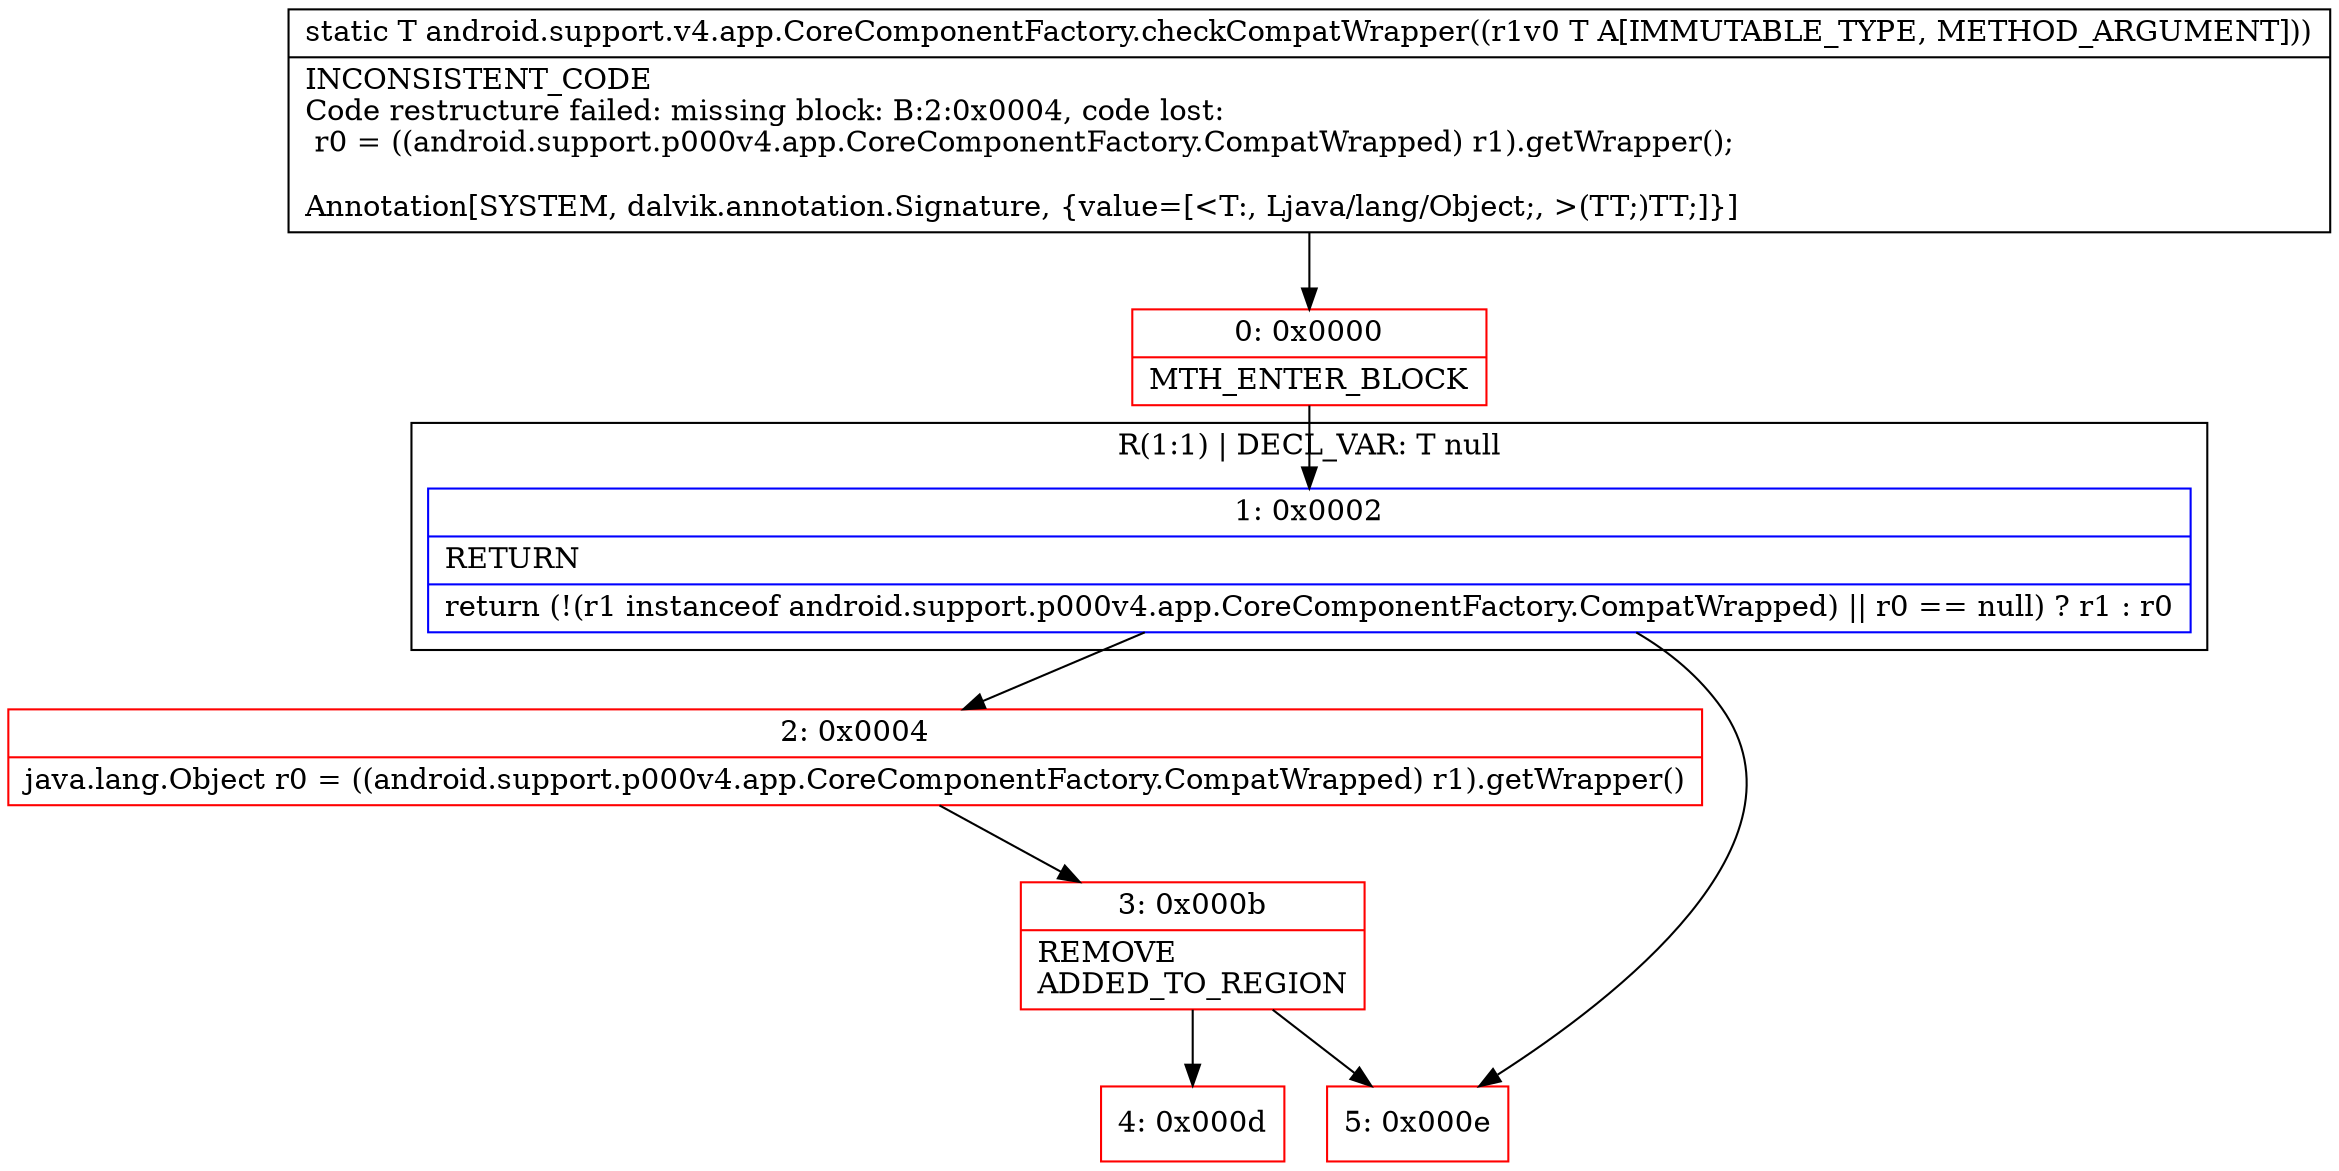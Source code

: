 digraph "CFG forandroid.support.v4.app.CoreComponentFactory.checkCompatWrapper(Ljava\/lang\/Object;)Ljava\/lang\/Object;" {
subgraph cluster_Region_1280582125 {
label = "R(1:1) | DECL_VAR: T null\l";
node [shape=record,color=blue];
Node_1 [shape=record,label="{1\:\ 0x0002|RETURN\l|return (!(r1 instanceof android.support.p000v4.app.CoreComponentFactory.CompatWrapped) \|\| r0 == null) ? r1 : r0\l}"];
}
Node_0 [shape=record,color=red,label="{0\:\ 0x0000|MTH_ENTER_BLOCK\l}"];
Node_2 [shape=record,color=red,label="{2\:\ 0x0004|java.lang.Object r0 = ((android.support.p000v4.app.CoreComponentFactory.CompatWrapped) r1).getWrapper()\l}"];
Node_3 [shape=record,color=red,label="{3\:\ 0x000b|REMOVE\lADDED_TO_REGION\l}"];
Node_4 [shape=record,color=red,label="{4\:\ 0x000d}"];
Node_5 [shape=record,color=red,label="{5\:\ 0x000e}"];
MethodNode[shape=record,label="{static T android.support.v4.app.CoreComponentFactory.checkCompatWrapper((r1v0 T A[IMMUTABLE_TYPE, METHOD_ARGUMENT]))  | INCONSISTENT_CODE\lCode restructure failed: missing block: B:2:0x0004, code lost:\l    r0 = ((android.support.p000v4.app.CoreComponentFactory.CompatWrapped) r1).getWrapper();\l\lAnnotation[SYSTEM, dalvik.annotation.Signature, \{value=[\<T:, Ljava\/lang\/Object;, \>(TT;)TT;]\}]\l}"];
MethodNode -> Node_0;
Node_1 -> Node_2;
Node_1 -> Node_5;
Node_0 -> Node_1;
Node_2 -> Node_3;
Node_3 -> Node_4;
Node_3 -> Node_5;
}

